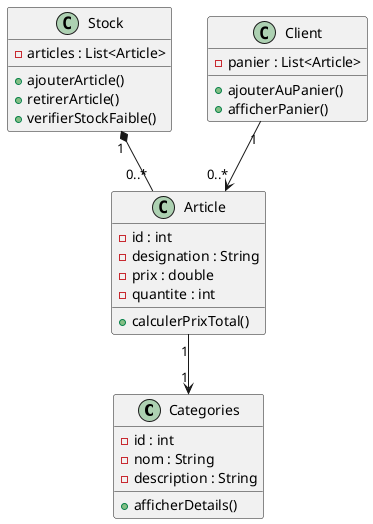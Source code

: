 @startuml
class Categories {
  -id : int
  -nom : String
  -description : String
  +afficherDetails()
}

class Article {
  -id : int
  -designation : String
  -prix : double
  -quantite : int
  +calculerPrixTotal()
}

class Stock {
  -articles : List<Article>
  +ajouterArticle()
  +retirerArticle()
  +verifierStockFaible()
}

class Client {
  -panier : List<Article>
  +ajouterAuPanier()
  +afficherPanier()
}

Stock "1" *-- "0..*" Article
Article "1" --> "1" Categories
Client "1" --> "0..*" Article
@enduml